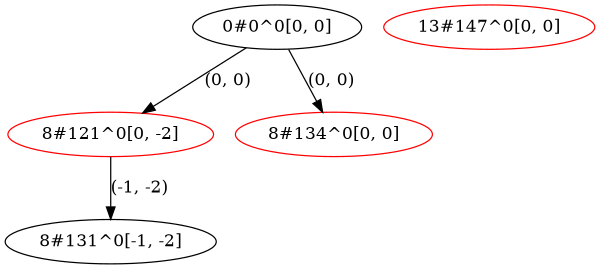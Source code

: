 digraph G { 
size = "4,4";
Node_0_0[label = "0#0^0[0, 0]"]
	Node_0_0 -> Node_8_121[label = "(0, 0)"];
	Node_0_0 -> Node_8_134[label = "(0, 0)"];
Node_8_121[label = "8#121^0[0, -2]", color = red]
	Node_8_121 -> Node_8_131[label = "(-1, -2)"];
Node_8_131[label = "8#131^0[-1, -2]"]
Node_8_134[label = "8#134^0[0, 0]", color = red]
Node_13_147[label = "13#147^0[0, 0]", color = red]
}